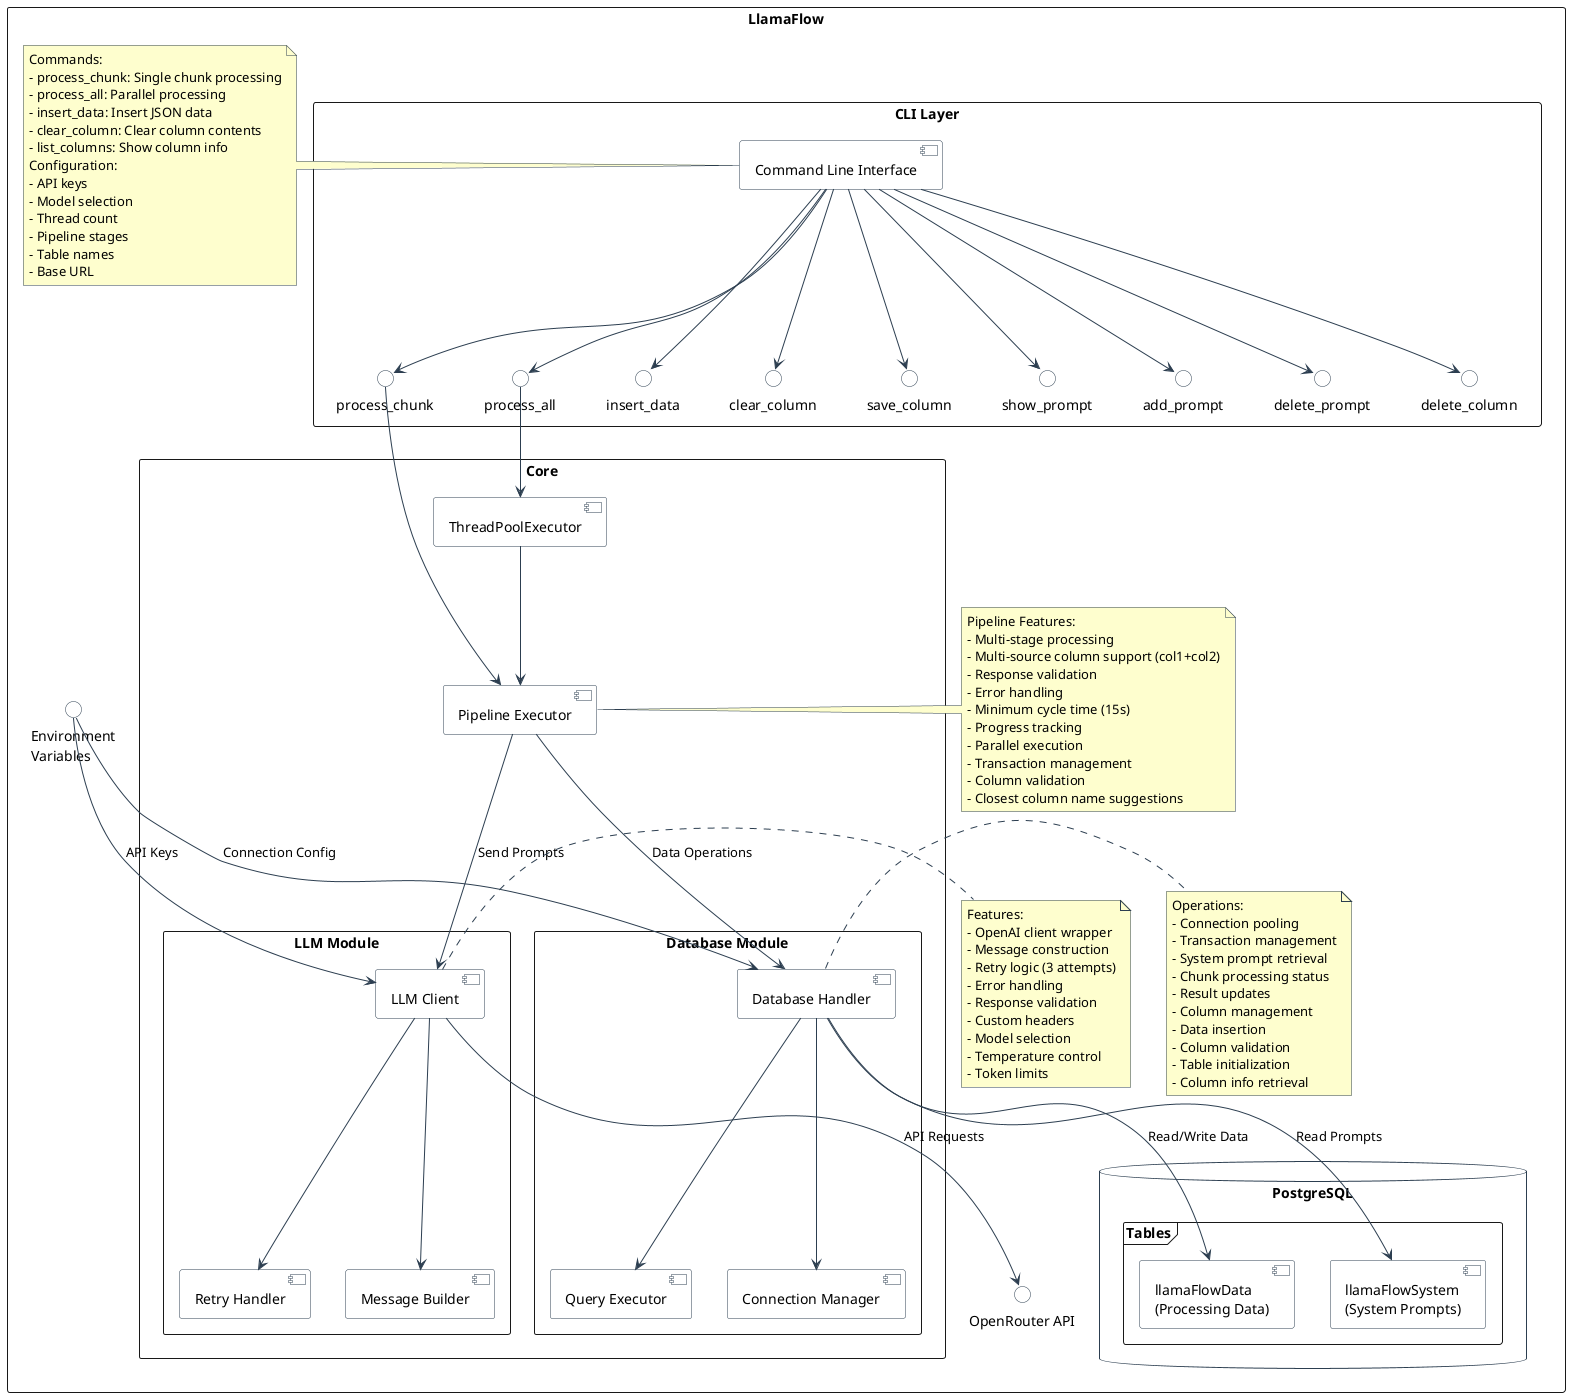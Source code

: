 @startuml LlamaFlow Architecture

' Java styling
skinparam defaultFontName SansSerif
skinparam backgroundColor white
skinparam handwritten false
skinparam shadowing false
skinparam stereotypeCBackgroundColor white
skinparam packageStyle rectangle

' Java-specific styling
skinparam class {
    BackgroundColor white
    ArrowColor #2C3E50
    BorderColor #2C3E50
}

skinparam component {
    BackgroundColor white
    BorderColor #2C3E50
    ArrowColor #2C3E50
}

skinparam interface {
    BackgroundColor white
    BorderColor #2C3E50
}

skinparam note {
    BackgroundColor #FEFECE
    BorderColor #2C3E50
}

skinparam database {
    BackgroundColor white
    BorderColor #2C3E50
}

package "LlamaFlow" {
    package "CLI Layer" {
        [Command Line Interface] as CLI
        interface "process_chunk" as PC
        interface "process_all" as PA
        interface "insert_data" as ID
        interface "clear_column" as CC
        interface "save_column" as SC
        interface "show_prompt" as SP
        interface "add_prompt" as AP
        interface "delete_prompt" as DP
        interface "delete_column" as DC
        CLI --> PC
        CLI --> PA
        CLI --> ID
        CLI --> CC
        CLI --> SC
        CLI --> SP
        CLI --> AP
        CLI --> DP
        CLI --> DC
    }

    package "Core" {
        [Pipeline Executor] as Executor
        [ThreadPoolExecutor] as TPE
        
        package "LLM Module" {
            [LLM Client] as LLM
            [Message Builder] as MB
            [Retry Handler] as RH
            LLM --> MB
            LLM --> RH
        }
        
        package "Database Module" {
            [Database Handler] as DB
            [Connection Manager] as CM
            [Query Executor] as QE
            DB --> CM
            DB --> QE
        }
    }

    database "PostgreSQL" {
        frame "Tables" {
            [llamaFlowSystem\n(System Prompts)] as SysTable
            [llamaFlowData\n(Processing Data)] as DataTable
        }
    }

    interface "OpenRouter API" as LLMAPI
    interface "Environment\nVariables" as ENV

    ' Main Flow
    PC --> Executor
    PA --> TPE
    TPE --> Executor
    Executor --> LLM : "Send Prompts"
    Executor --> DB : "Data Operations"
    
    ' Database Connections
    DB --> SysTable : "Read Prompts"
    DB --> DataTable : "Read/Write Data"
    ENV --> DB : "Connection Config"
    
    ' LLM Connections
    LLM --> LLMAPI : "API Requests"
    ENV --> LLM : "API Keys"

    note right of CLI
        Commands:
        - process_chunk: Single chunk processing
        - process_all: Parallel processing
        - insert_data: Insert JSON data
        - clear_column: Clear column contents
        - list_columns: Show column info
        Configuration:
        - API keys
        - Model selection
        - Thread count
        - Pipeline stages
        - Table names
        - Base URL
    end note

    note right of Executor
        Pipeline Features:
        - Multi-stage processing
        - Multi-source column support (col1+col2)
        - Response validation
        - Error handling
        - Minimum cycle time (15s)
        - Progress tracking
        - Parallel execution
        - Transaction management
        - Column validation
        - Closest column name suggestions
    end note

    note right of LLM
        Features:
        - OpenAI client wrapper
        - Message construction
        - Retry logic (3 attempts)
        - Error handling
        - Response validation
        - Custom headers
        - Model selection
        - Temperature control
        - Token limits
    end note

    note right of DB
        Operations:
        - Connection pooling
        - Transaction management
        - System prompt retrieval
        - Chunk processing status
        - Result updates
        - Column management
        - Data insertion
        - Column validation
        - Table initialization
        - Column info retrieval
    end note
}

@enduml
